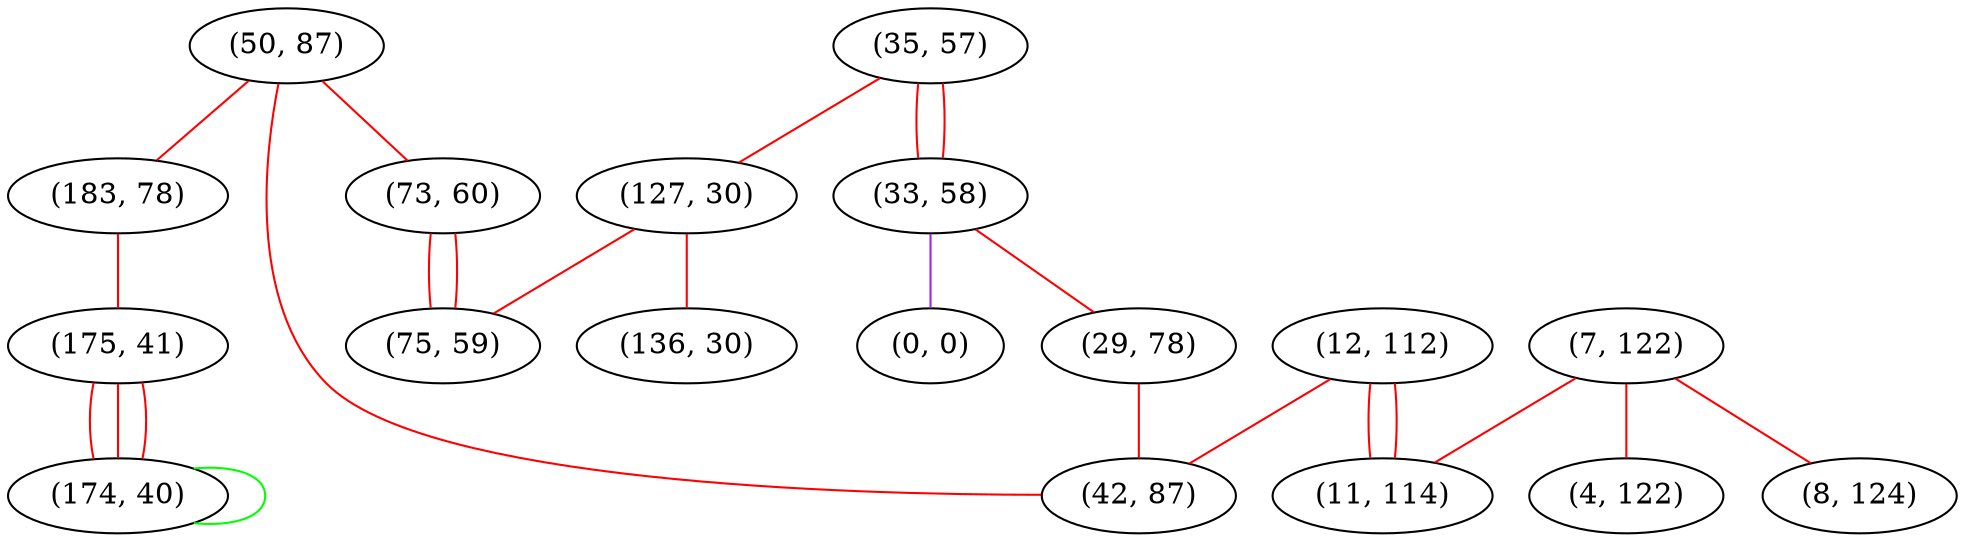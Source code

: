 graph "" {
"(50, 87)";
"(35, 57)";
"(127, 30)";
"(7, 122)";
"(136, 30)";
"(33, 58)";
"(8, 124)";
"(73, 60)";
"(29, 78)";
"(4, 122)";
"(183, 78)";
"(175, 41)";
"(75, 59)";
"(12, 112)";
"(42, 87)";
"(0, 0)";
"(11, 114)";
"(174, 40)";
"(50, 87)" -- "(42, 87)"  [color=red, key=0, weight=1];
"(50, 87)" -- "(183, 78)"  [color=red, key=0, weight=1];
"(50, 87)" -- "(73, 60)"  [color=red, key=0, weight=1];
"(35, 57)" -- "(33, 58)"  [color=red, key=0, weight=1];
"(35, 57)" -- "(33, 58)"  [color=red, key=1, weight=1];
"(35, 57)" -- "(127, 30)"  [color=red, key=0, weight=1];
"(127, 30)" -- "(136, 30)"  [color=red, key=0, weight=1];
"(127, 30)" -- "(75, 59)"  [color=red, key=0, weight=1];
"(7, 122)" -- "(4, 122)"  [color=red, key=0, weight=1];
"(7, 122)" -- "(11, 114)"  [color=red, key=0, weight=1];
"(7, 122)" -- "(8, 124)"  [color=red, key=0, weight=1];
"(33, 58)" -- "(29, 78)"  [color=red, key=0, weight=1];
"(33, 58)" -- "(0, 0)"  [color=purple, key=0, weight=4];
"(73, 60)" -- "(75, 59)"  [color=red, key=0, weight=1];
"(73, 60)" -- "(75, 59)"  [color=red, key=1, weight=1];
"(29, 78)" -- "(42, 87)"  [color=red, key=0, weight=1];
"(183, 78)" -- "(175, 41)"  [color=red, key=0, weight=1];
"(175, 41)" -- "(174, 40)"  [color=red, key=0, weight=1];
"(175, 41)" -- "(174, 40)"  [color=red, key=1, weight=1];
"(175, 41)" -- "(174, 40)"  [color=red, key=2, weight=1];
"(12, 112)" -- "(42, 87)"  [color=red, key=0, weight=1];
"(12, 112)" -- "(11, 114)"  [color=red, key=0, weight=1];
"(12, 112)" -- "(11, 114)"  [color=red, key=1, weight=1];
"(174, 40)" -- "(174, 40)"  [color=green, key=0, weight=2];
}
